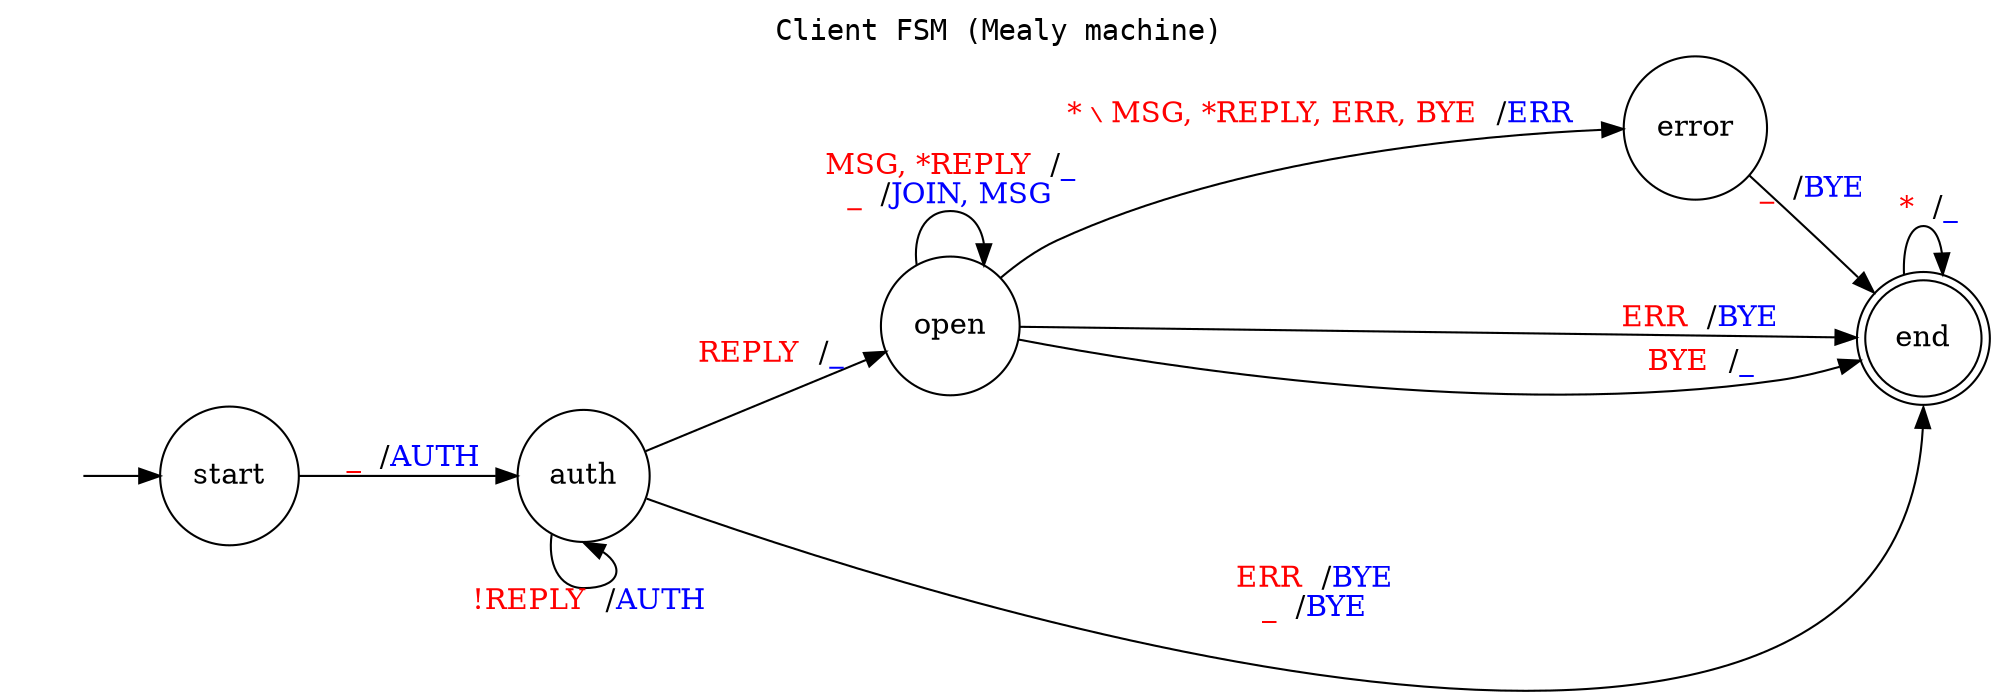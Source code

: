 digraph client_fsm {
	fontname = "Consolas"
    label = "Client FSM (Mealy machine)"
    labelloc = "t"
    nodesep = .3

    #splines = ortho
    rankdir = LR

    # states
	node [shape = circle];
    s [style = invis]
    start
    open
    auth
    error

    # final states
	node [shape = doublecircle];
    end

    s -> start 
    start -> auth [label = < <font color="red">_</font>  /<font color="blue">AUTH</font>>]

    auth -> open [label = < <font color="red">REPLY</font>  /<font color="blue">_</font>>]
    auth -> auth:s [label = < <font color="red">!REPLY</font>  /<font color="blue">AUTH</font>>]
    auth -> end:s [
        label = <<font color="red">ERR</font>  /<font color="blue">BYE</font><br/><font color="red">_</font>  /<font color="blue">BYE</font>>
        labelangle = -15
        labeldistance = 8
]
    
    open -> end [label = < <font color="red">ERR</font>  /<font color="blue">BYE</font>>]
    open -> end [label = < <font color="red">BYE</font>  /<font color="blue">_</font>>]
    open -> error  [label = < <font color="red">* ∖ MSG, *REPLY, ERR, BYE</font>  /<font color="blue">ERR</font>>]
    open -> open [label = <
<font color="red">MSG, *REPLY</font>  /<font color="blue">_</font>
<br/><font color="red">_</font>  /<font color="blue">JOIN, MSG</font>
>]

    error -> end [taillabel = < <font color="red">_</font>  /<font color="blue">BYE</font>>]

    end -> end [label = < <font color="red">*</font>  /<font color="blue">_</font>>]
}
